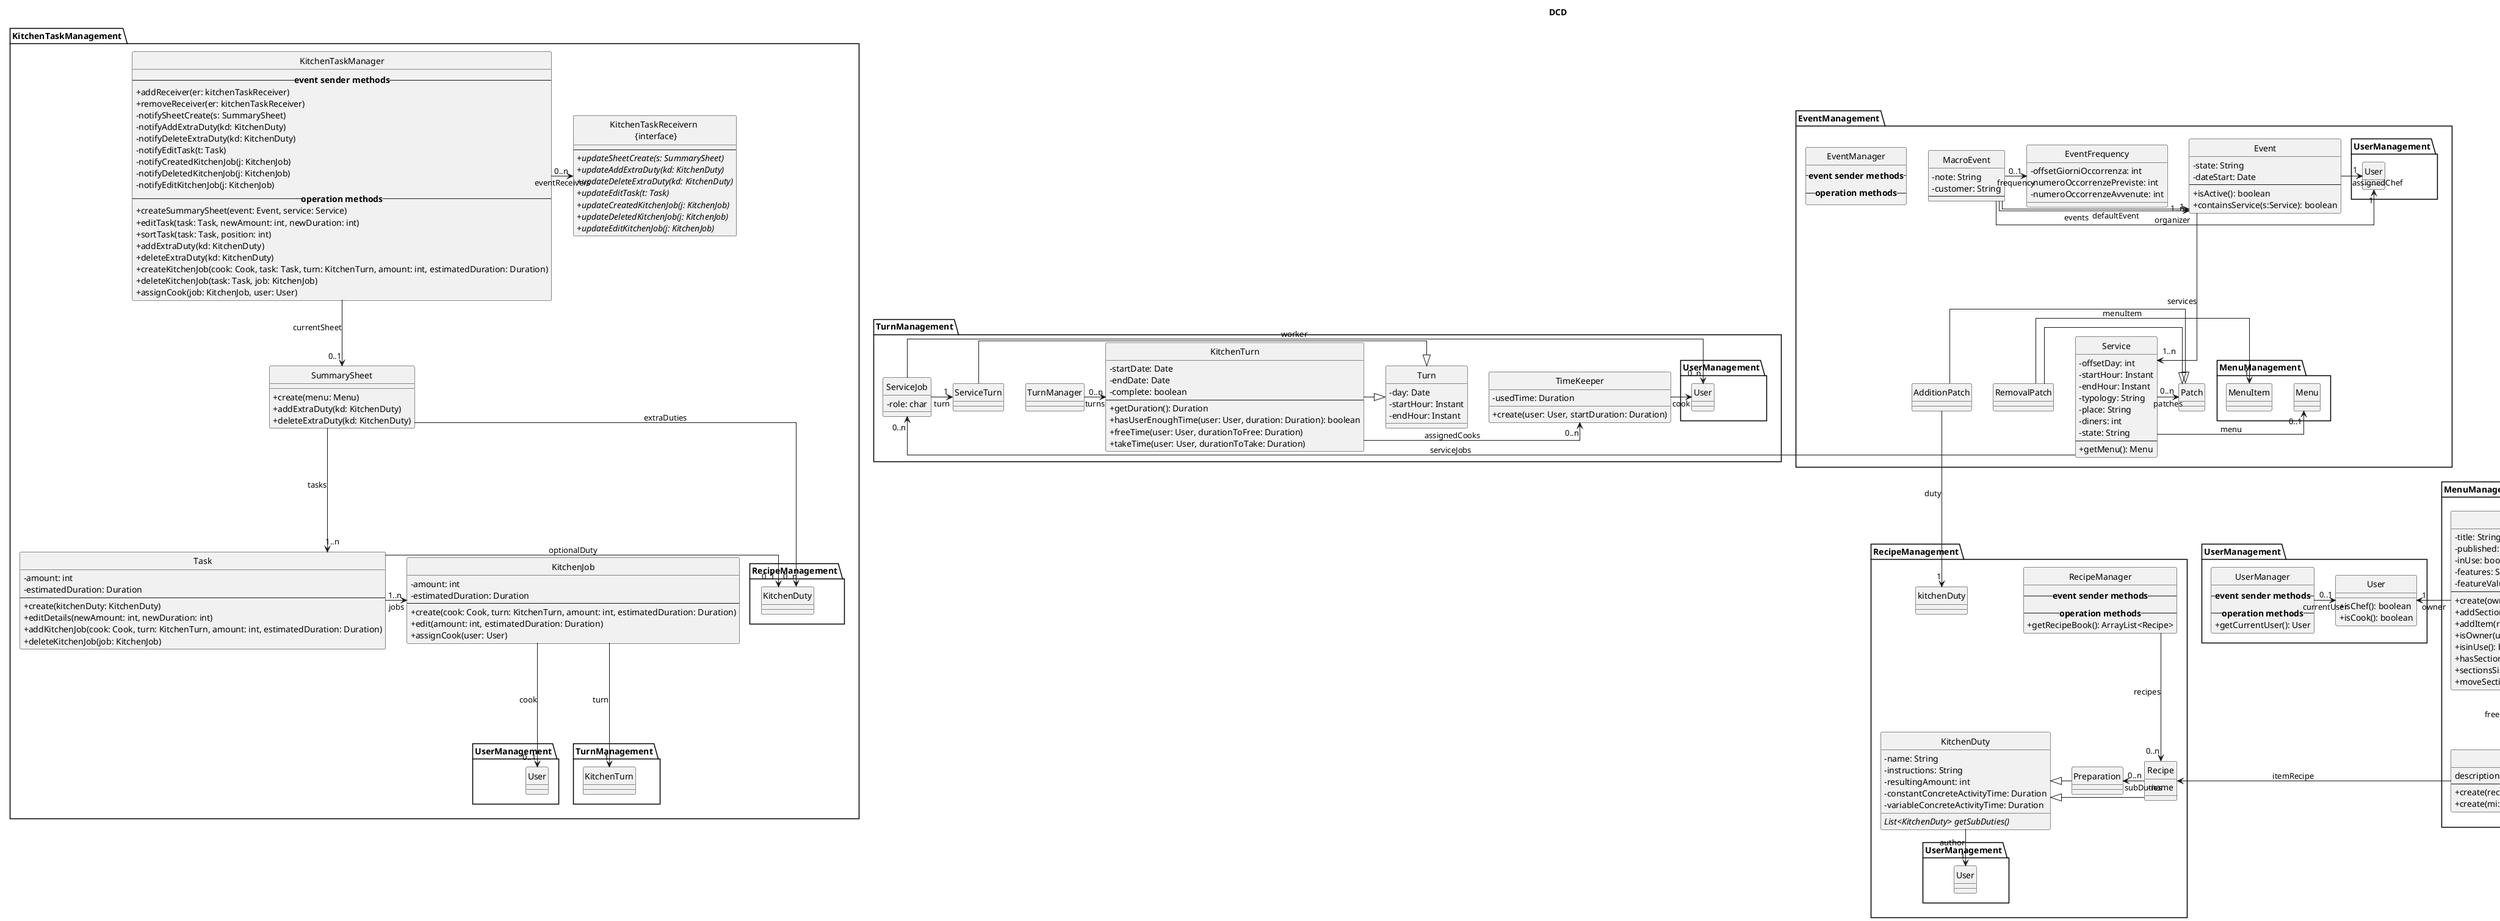 @startuml Gestire Compiti Cucina
skinparam Style strictuml
skinparam classAttributeIconSize 0
skinparam linetype polyline
skinparam linetype ortho

title DCD

namespace KitchenTaskManagement {
    ' GRASP Controller dei Compiti
    class KitchenTaskManager{
        --<b>event sender methods</b>--
        +addReceiver(er: kitchenTaskReceiver)
        +removeReceiver(er: kitchenTaskReceiver)
        -notifySheetCreate(s: SummarySheet)
        -notifyAddExtraDuty(kd: KitchenDuty)
        -notifyDeleteExtraDuty(kd: KitchenDuty)
        -notifyEditTask(t: Task)
        -notifyCreatedKitchenJob(j: KitchenJob)
        -notifyDeletedKitchenJob(j: KitchenJob)
        -notifyEditKitchenJob(j: KitchenJob)
        --<b>operation methods</b>--
        + createSummarySheet(event: Event, service: Service)
        + editTask(task: Task, newAmount: int, newDuration: int)
        + sortTask(task: Task, position: int)
        + addExtraDuty(kd: KitchenDuty)
        + deleteExtraDuty(kd: KitchenDuty)
        + createKitchenJob(cook: Cook, task: Task, turn: KitchenTurn, amount: int, estimatedDuration: Duration)
        + deleteKitchenJob(task: Task, job: KitchenJob)
        + assignCook(job: KitchenJob, user: User)
    }

    class "KitchenTaskReceivern \n {interface}" as KitchenTaskReceiver{
        --
        +<i>updateSheetCreate(s: SummarySheet)</i>
        +<i>updateAddExtraDuty(kd: KitchenDuty)</i>
        +<i>updateDeleteExtraDuty(kd: KitchenDuty)</i>
        +<i>updateEditTask(t: Task)</i>
        +<i>updateCreatedKitchenJob(j: KitchenJob)</i>
        +<i>updateDeletedKitchenJob(j: KitchenJob)</i>
        +<i>updateEditKitchenJob(j: KitchenJob)</i>
    }

    ' Compito
    class Task{
        - amount: int
        - estimatedDuration: Duration
        --
        + create(kitchenDuty: KitchenDuty)
        + editDetails(newAmount: int, newDuration: int)
        + addKitchenJob(cook: Cook, turn: KitchenTurn, amount: int, estimatedDuration: Duration)
        + deleteKitchenJob(job: KitchenJob)
    }

    ' Foglio Riepilogativo
    class SummarySheet {
        + create(menu: Menu)
        + addExtraDuty(kd: KitchenDuty)
        + deleteExtraDuty(kd: KitchenDuty)        
    }

    ' Incarico
    class KitchenJob {
        - amount: int
        - estimatedDuration: Duration
        --
        + create(cook: Cook, turn: KitchenTurn, amount: int, estimatedDuration: Duration)
        + edit(amount: int, estimatedDuration: Duration)
        + assignCook(user: User)
    }

    KitchenTaskManager --> "0..1" SummarySheet: currentSheet
    KitchenTaskManager -> "0..n" KitchenTaskReceiver: eventReceivers
    SummarySheet --> "1..n" Task: tasks
    SummarySheet --> "0..n" RecipeManagement.KitchenDuty: extraDuties
    Task -> "1..n" KitchenJob: jobs
    Task -left-> "0..1" RecipeManagement.KitchenDuty: optionalDuty
    KitchenJob --> "0..1"  UserManagement.User: cook
    KitchenJob --> "1" TurnManagement.KitchenTurn: turn
}

namespace TurnManagement {
    ' Turno di Cucina
    class KitchenTurn {
        - startDate: Date
        - endDate: Date
        - complete: boolean
        --
        + getDuration(): Duration
        + hasUserEnoughTime(user: User, duration: Duration): boolean
        + freeTime(user: User, durationToFree: Duration)
        + takeTime(user: User, durationToTake: Duration)
    }

    ' Classe utilitaria suggerita dalle Prof; questa diventerà parte di una HashMap
    class TimeKeeper {
        - usedTime: Duration
        + create(user: User, startDuration: Duration)
    }

    class ServiceTurn

    class Turn{
        - day: Date
        -startHour: Instant
        -endHour: Instant
    }

    class TurnManager

    class ServiceJob{
        -role: char
    }

    KitchenTurn -> "0..n" TimeKeeper: assignedCooks
    TimeKeeper -> UserManagement.User: cook
    TurnManager -> "0..n" KitchenTurn: turns
    ServiceTurn -|> Turn
    KitchenTurn -|> Turn
    ServiceJob -> "1" ServiceTurn: turn
    ServiceJob -> "0..n" UserManagement.User: worker
}

namespace RecipeManagement {
    ' Mansione di Cucina
    class KitchenDuty {
        - name: String
        - instructions: String
        - resultingAmount: int
        - constantConcreteActivityTime: Duration
        - variableConcreteActivityTime: Duration
        {abstract} List<KitchenDuty> getSubDuties()
    }

    ' Ricetta
    class Recipe {
        -name
    }

    ' Preparazione
    class Preparation{

    }

    class RecipeManager{
        --<b>event sender methods</b>--
        --<b>operation methods</b>--
        +getRecipeBook(): ArrayList<Recipe>
    }

    Recipe -left|> KitchenDuty
    Recipe -up> "0..n" Preparation: subDuties
    Preparation -left|> KitchenDuty
    KitchenDuty --> "1" UserManagement.User: author
    RecipeManager-->"0..n" Recipe: recipes
}

namespace EventManagement {
    ' Servizio
    class Service {
        -offsetDay: int
        -startHour: Instant
        -endHour: Instant
        -typology: String
        -place: String
        -diners: int
        -state: String
        --
        + getMenu(): Menu
    }

    class MacroEvent{
        -note: String
        -customer: String
        --
    }

    class EventManager{
        --<b>event sender methods</b>--
        --<b>operation methods</b>--
    }

    class EventFrequency{
        -offsetGiorniOccorrenza: int
        -numeroOccorrenzePreviste: int
        -numeroOccorrenzeAvvenute: int
    }

    class Patch

    class AdditionPatch

    class RemovalPatch

    ' Evento
    class Event {
        - state: String
        - dateStart: Date
        --
        + isActive(): boolean
        + containsService(s:Service): boolean
    }
    Event --> "1..n" Service: "services"
    Event -left> "1" UserManagement.User: "assignedChef"
    Service -up> "0..1" MenuManagement.Menu: menu
    RemovalPatch -|> Patch
    AdditionPatch -|> Patch
    AdditionPatch --> "1" RecipeManagement.kitchenDuty: duty
    RemovalPatch -> "1" MenuManagement.MenuItem : menuItem
    Service ->  "0..n" Patch: patches
    MacroEvent -> "0..1" EventFrequency: frequency
    Service -> "0..n" TurnManagement.ServiceJob: serviceJobs
    MacroEvent -> "1" UserManagement.User: organizer
    MacroEvent -> "1" Event: defaultEvent
    MacroEvent -> "1..n" Event: events
}

namespace UserManagement {
    ' Utente
    class User {
        + isChef(): boolean
        + isCook(): boolean
    }

    class UserManager {
        --<b>event sender methods</b>--
        --<b>operation methods</b>--
        +getCurrentUser(): User
    }

    UserManager -> "0..1" User: currentUser
}

namespace MenuManagement {
    class Menu{
        -title: String
        -published: boolean
        -inUse: boolean
        -features: String[]
        -featureValues: boolean[]
        --
        +create(owner: User, title: String, features: String[])
        +addSection(name: String)
        +addItem(r: Recipe, sec?: Section, desc?: String)
        +isOwner(user: User): boolean
        +isinUse(): boolean
        +hasSection(sec: Section): boolean
        +sectionsSize(): int
        +moveSection(sec: Section, pos: int)
    }

    ' Sezione
    class Section{
        name: String
        --
        +create(name: String)
        +create(sec: Section)
        +addItem(mi: MenuItem)
    }

    ' Voce (del menù)
    class MenuItem{
        description: String
        --
        +create(rec: Recipe, desc?: String)
        +create(mi: MenuItem)
    }

    class "MenuEventReceiver \n {interface}" as MenuEventReceiver{
        --
        +//updateSectionAdded(m: Menu, sec: Section)//
        +//updateMenuItemAdded(m: Menu, mi:MenuItem)//
        +//updateMenuCreated(m: Menu)//
        +//updateMenuDeleted(m: Menu)//
        +//updateSectionsRearranged(m: Menu)//
    }

    class MenuManager{
        - menuFeatures: String[]
        --<b>event sender methods</b>--
        +addReceiver(er: MenuEventReceiver)
        +removeReceiver(er: MenuEventReceiver)
        -notifySectionAdded(sec: Section)
        -notifyMenuItemAdded(mi: MenuItem)
        -notifyMenuCreated(m: Menu)
        -notifyMenuDeleted(m: Menu)
        -notifySectionsRearranged(m: Menu)
        --<b>operation methods</b>--
        +defineSection(name: String)
        +insertItem(r: Recipe, sec?: Section, desc?: String)
        +createMenu(title: String): Menu
        +getRecipeBook():ArrayList<Recipe>
    }

    MenuManager ->"0..n" MenuEventReceiver: eventReceivers
    MenuManager--left> "0..1" Menu: currentMenu
    Section -left> "0..n" MenuItem: sectionItems
    Menu --> "0..n" Section: sections
    Menu -> "0..n" MenuItem: freeItems
    Menu -> "1" UserManagement.User: owner
    MenuItem -> RecipeManagement.Recipe: itemRecipe
}

namespace GeneralModule {
    UseCaseLogicException --|> Exception
    EventException --|> Exception
}
@enduml